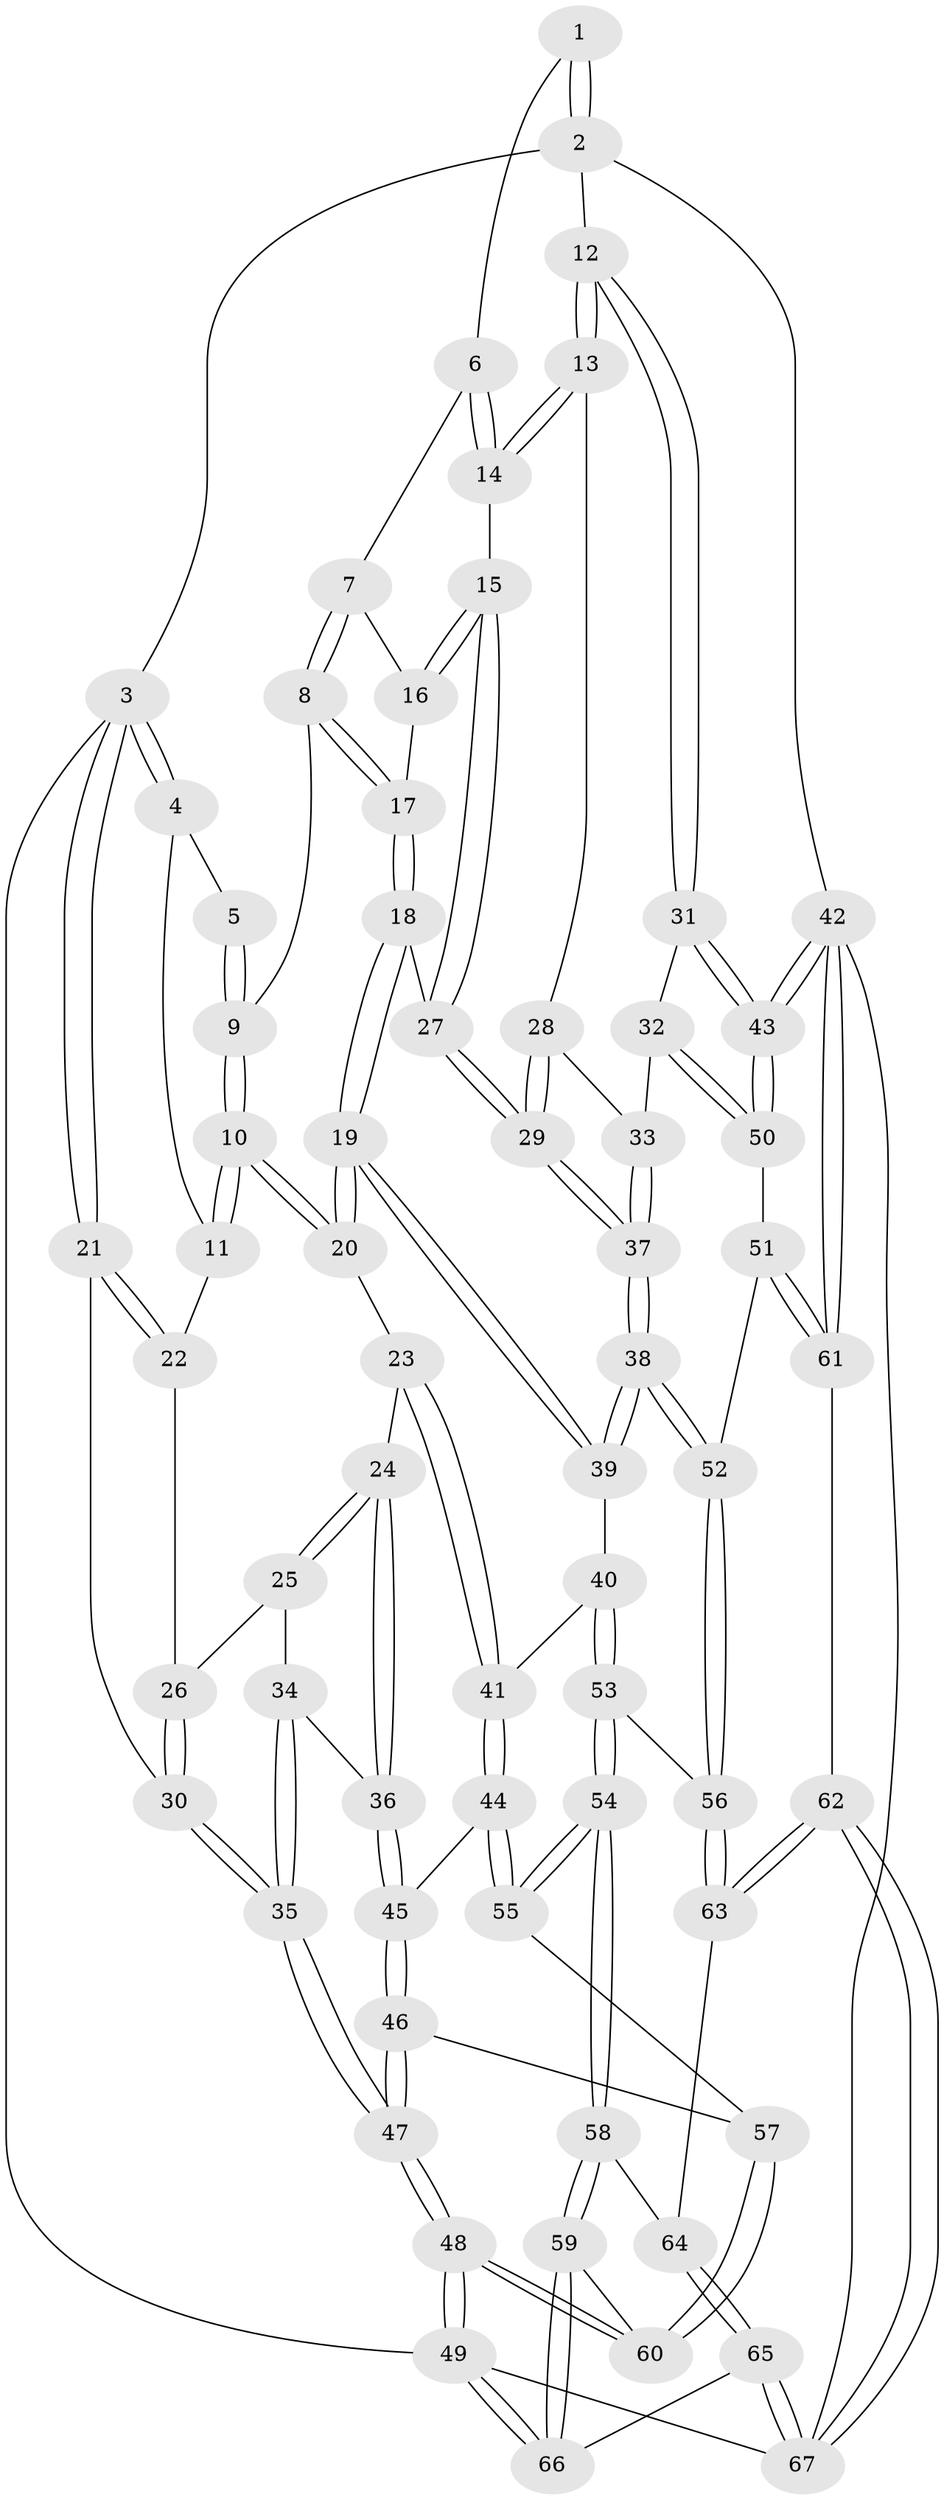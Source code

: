 // coarse degree distribution, {2: 0.0851063829787234, 4: 0.0851063829787234, 3: 0.723404255319149, 5: 0.0851063829787234, 6: 0.02127659574468085}
// Generated by graph-tools (version 1.1) at 2025/54/03/04/25 22:54:28]
// undirected, 67 vertices, 164 edges
graph export_dot {
  node [color=gray90,style=filled];
  1 [pos="+0.5124018750995826+0"];
  2 [pos="+1+0"];
  3 [pos="+0+0"];
  4 [pos="+0.23195045167793382+0"];
  5 [pos="+0.24677153873289207+0"];
  6 [pos="+0.510974803245399+0"];
  7 [pos="+0.5052751208015043+0.05405298349769623"];
  8 [pos="+0.4040491246893597+0.12256338293324089"];
  9 [pos="+0.37243579869911214+0.12256724414765166"];
  10 [pos="+0.2938565740214813+0.19047337818204274"];
  11 [pos="+0.151791430101596+0.12550758141927787"];
  12 [pos="+1+0"];
  13 [pos="+0.9769901853007006+0"];
  14 [pos="+0.8232707470514139+0.07561115472470768"];
  15 [pos="+0.721515019779915+0.1403045144269319"];
  16 [pos="+0.5904283638332111+0.10410463482980542"];
  17 [pos="+0.4896004199507449+0.21446789246026535"];
  18 [pos="+0.5310483285472024+0.3018154794978838"];
  19 [pos="+0.4236422232281273+0.38053290833186565"];
  20 [pos="+0.29840137209706696+0.2639844654738502"];
  21 [pos="+0+0"];
  22 [pos="+0.14465150478203886+0.12842767920850076"];
  23 [pos="+0.18292326133307055+0.35958555932938785"];
  24 [pos="+0.14665523164129357+0.36995666963830554"];
  25 [pos="+0.09602728981375482+0.28811797516735016"];
  26 [pos="+0.06525051492189769+0.20148918437653407"];
  27 [pos="+0.6316594157318408+0.2995780472252857"];
  28 [pos="+0.9272216508341469+0.12639993171110697"];
  29 [pos="+0.7132841590237027+0.4501788786149534"];
  30 [pos="+0+0.19398648567570348"];
  31 [pos="+1+0.35113876523685944"];
  32 [pos="+0.9223571866781064+0.4547117808954629"];
  33 [pos="+0.8533078841235757+0.4548592997685774"];
  34 [pos="+0+0.3599445435709932"];
  35 [pos="+0+0.36590164691500465"];
  36 [pos="+0.13119768694216938+0.39714275835862656"];
  37 [pos="+0.7355347579443801+0.516326235331215"];
  38 [pos="+0.7202980379873694+0.5621419412567521"];
  39 [pos="+0.4193458086748107+0.41441697192832727"];
  40 [pos="+0.4005034462944406+0.447911157893872"];
  41 [pos="+0.30152537008265856+0.4597215505550009"];
  42 [pos="+1+0.9828099134744702"];
  43 [pos="+1+0.738395579613584"];
  44 [pos="+0.21681227390033736+0.5363405601370906"];
  45 [pos="+0.11953566962895425+0.44885498841727495"];
  46 [pos="+0+0.6479405761039073"];
  47 [pos="+0+0.6444011115607697"];
  48 [pos="+0+1"];
  49 [pos="+0+1"];
  50 [pos="+1+0.7127772827148741"];
  51 [pos="+0.8122507328169581+0.7199149113046401"];
  52 [pos="+0.7123378550247952+0.6686709795772094"];
  53 [pos="+0.4193480314130595+0.7175043989737371"];
  54 [pos="+0.37800761608518596+0.7446364272888117"];
  55 [pos="+0.24224138931081385+0.7044062656415295"];
  56 [pos="+0.6615276657240865+0.6982360706380549"];
  57 [pos="+0.08386558440099728+0.7345536811448142"];
  58 [pos="+0.3702356384885837+0.8787721052740592"];
  59 [pos="+0.27564217766020715+1"];
  60 [pos="+0.10257749936219966+0.9215025626690098"];
  61 [pos="+0.8474532851989652+0.9212970590576138"];
  62 [pos="+0.7742606459042843+1"];
  63 [pos="+0.6567339025120098+0.7530705511019193"];
  64 [pos="+0.5925463653440108+0.9688004558932225"];
  65 [pos="+0.6658778272512141+1"];
  66 [pos="+0.2765037173781189+1"];
  67 [pos="+0.7547757453127425+1"];
  1 -- 2;
  1 -- 2;
  1 -- 6;
  2 -- 3;
  2 -- 12;
  2 -- 42;
  3 -- 4;
  3 -- 4;
  3 -- 21;
  3 -- 21;
  3 -- 49;
  4 -- 5;
  4 -- 11;
  5 -- 9;
  5 -- 9;
  6 -- 7;
  6 -- 14;
  6 -- 14;
  7 -- 8;
  7 -- 8;
  7 -- 16;
  8 -- 9;
  8 -- 17;
  8 -- 17;
  9 -- 10;
  9 -- 10;
  10 -- 11;
  10 -- 11;
  10 -- 20;
  10 -- 20;
  11 -- 22;
  12 -- 13;
  12 -- 13;
  12 -- 31;
  12 -- 31;
  13 -- 14;
  13 -- 14;
  13 -- 28;
  14 -- 15;
  15 -- 16;
  15 -- 16;
  15 -- 27;
  15 -- 27;
  16 -- 17;
  17 -- 18;
  17 -- 18;
  18 -- 19;
  18 -- 19;
  18 -- 27;
  19 -- 20;
  19 -- 20;
  19 -- 39;
  19 -- 39;
  20 -- 23;
  21 -- 22;
  21 -- 22;
  21 -- 30;
  22 -- 26;
  23 -- 24;
  23 -- 41;
  23 -- 41;
  24 -- 25;
  24 -- 25;
  24 -- 36;
  24 -- 36;
  25 -- 26;
  25 -- 34;
  26 -- 30;
  26 -- 30;
  27 -- 29;
  27 -- 29;
  28 -- 29;
  28 -- 29;
  28 -- 33;
  29 -- 37;
  29 -- 37;
  30 -- 35;
  30 -- 35;
  31 -- 32;
  31 -- 43;
  31 -- 43;
  32 -- 33;
  32 -- 50;
  32 -- 50;
  33 -- 37;
  33 -- 37;
  34 -- 35;
  34 -- 35;
  34 -- 36;
  35 -- 47;
  35 -- 47;
  36 -- 45;
  36 -- 45;
  37 -- 38;
  37 -- 38;
  38 -- 39;
  38 -- 39;
  38 -- 52;
  38 -- 52;
  39 -- 40;
  40 -- 41;
  40 -- 53;
  40 -- 53;
  41 -- 44;
  41 -- 44;
  42 -- 43;
  42 -- 43;
  42 -- 61;
  42 -- 61;
  42 -- 67;
  43 -- 50;
  43 -- 50;
  44 -- 45;
  44 -- 55;
  44 -- 55;
  45 -- 46;
  45 -- 46;
  46 -- 47;
  46 -- 47;
  46 -- 57;
  47 -- 48;
  47 -- 48;
  48 -- 49;
  48 -- 49;
  48 -- 60;
  48 -- 60;
  49 -- 66;
  49 -- 66;
  49 -- 67;
  50 -- 51;
  51 -- 52;
  51 -- 61;
  51 -- 61;
  52 -- 56;
  52 -- 56;
  53 -- 54;
  53 -- 54;
  53 -- 56;
  54 -- 55;
  54 -- 55;
  54 -- 58;
  54 -- 58;
  55 -- 57;
  56 -- 63;
  56 -- 63;
  57 -- 60;
  57 -- 60;
  58 -- 59;
  58 -- 59;
  58 -- 64;
  59 -- 60;
  59 -- 66;
  59 -- 66;
  61 -- 62;
  62 -- 63;
  62 -- 63;
  62 -- 67;
  62 -- 67;
  63 -- 64;
  64 -- 65;
  64 -- 65;
  65 -- 66;
  65 -- 67;
  65 -- 67;
}
